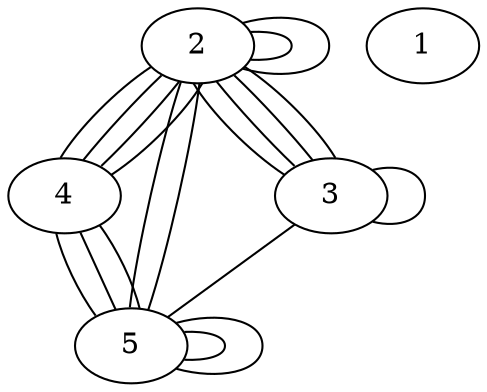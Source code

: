 graph Grah {
2 -- 2 -- 4 -- 5 -- 5 -- 5 -- 2 -- 2 -- 3;
2 -- 3;
2 -- 3;
2 -- 3;
2 -- 4;
2 -- 4;
2 -- 4;
2 -- 5;
3 -- 3 -- 5;
4 -- 5;
4 -- 5;
1;
2;
3;
4;
5;
}